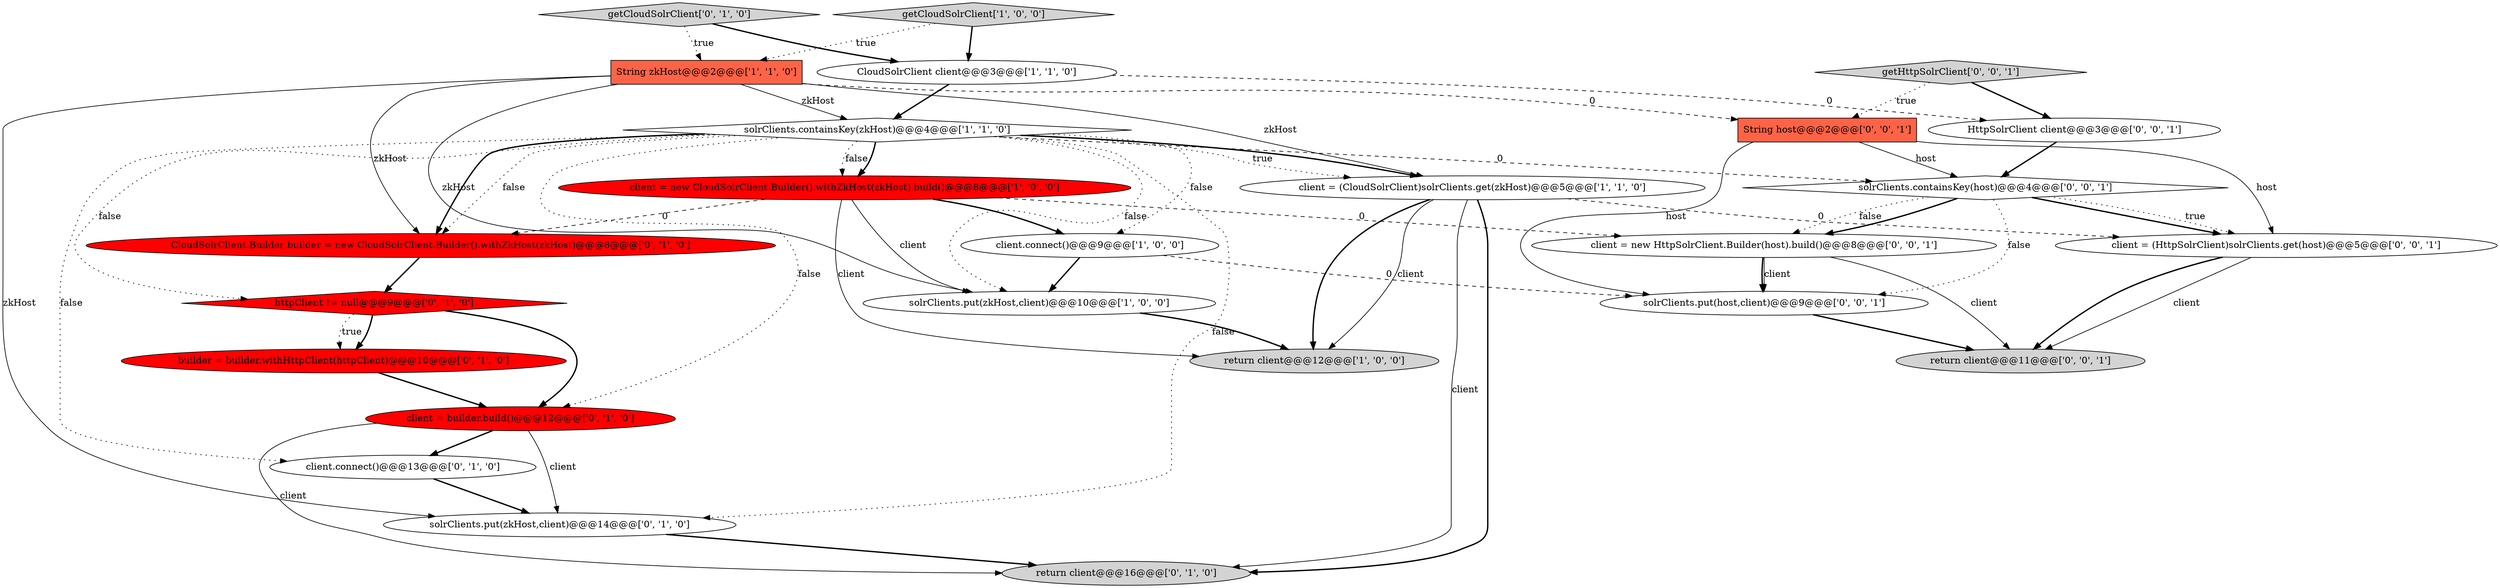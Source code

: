 digraph {
15 [style = filled, label = "builder = builder.withHttpClient(httpClient)@@@10@@@['0', '1', '0']", fillcolor = red, shape = ellipse image = "AAA1AAABBB2BBB"];
0 [style = filled, label = "solrClients.containsKey(zkHost)@@@4@@@['1', '1', '0']", fillcolor = white, shape = diamond image = "AAA0AAABBB1BBB"];
16 [style = filled, label = "solrClients.put(zkHost,client)@@@14@@@['0', '1', '0']", fillcolor = white, shape = ellipse image = "AAA0AAABBB2BBB"];
1 [style = filled, label = "return client@@@12@@@['1', '0', '0']", fillcolor = lightgray, shape = ellipse image = "AAA0AAABBB1BBB"];
23 [style = filled, label = "return client@@@11@@@['0', '0', '1']", fillcolor = lightgray, shape = ellipse image = "AAA0AAABBB3BBB"];
7 [style = filled, label = "CloudSolrClient client@@@3@@@['1', '1', '0']", fillcolor = white, shape = ellipse image = "AAA0AAABBB1BBB"];
17 [style = filled, label = "solrClients.containsKey(host)@@@4@@@['0', '0', '1']", fillcolor = white, shape = diamond image = "AAA0AAABBB3BBB"];
19 [style = filled, label = "HttpSolrClient client@@@3@@@['0', '0', '1']", fillcolor = white, shape = ellipse image = "AAA0AAABBB3BBB"];
9 [style = filled, label = "httpClient != null@@@9@@@['0', '1', '0']", fillcolor = red, shape = diamond image = "AAA1AAABBB2BBB"];
11 [style = filled, label = "getCloudSolrClient['0', '1', '0']", fillcolor = lightgray, shape = diamond image = "AAA0AAABBB2BBB"];
4 [style = filled, label = "client = new CloudSolrClient.Builder().withZkHost(zkHost).build()@@@8@@@['1', '0', '0']", fillcolor = red, shape = ellipse image = "AAA1AAABBB1BBB"];
6 [style = filled, label = "String zkHost@@@2@@@['1', '1', '0']", fillcolor = tomato, shape = box image = "AAA0AAABBB1BBB"];
10 [style = filled, label = "CloudSolrClient.Builder builder = new CloudSolrClient.Builder().withZkHost(zkHost)@@@8@@@['0', '1', '0']", fillcolor = red, shape = ellipse image = "AAA1AAABBB2BBB"];
20 [style = filled, label = "String host@@@2@@@['0', '0', '1']", fillcolor = tomato, shape = box image = "AAA0AAABBB3BBB"];
12 [style = filled, label = "return client@@@16@@@['0', '1', '0']", fillcolor = lightgray, shape = ellipse image = "AAA0AAABBB2BBB"];
2 [style = filled, label = "client = (CloudSolrClient)solrClients.get(zkHost)@@@5@@@['1', '1', '0']", fillcolor = white, shape = ellipse image = "AAA0AAABBB1BBB"];
14 [style = filled, label = "client.connect()@@@13@@@['0', '1', '0']", fillcolor = white, shape = ellipse image = "AAA0AAABBB2BBB"];
18 [style = filled, label = "getHttpSolrClient['0', '0', '1']", fillcolor = lightgray, shape = diamond image = "AAA0AAABBB3BBB"];
24 [style = filled, label = "solrClients.put(host,client)@@@9@@@['0', '0', '1']", fillcolor = white, shape = ellipse image = "AAA0AAABBB3BBB"];
3 [style = filled, label = "client.connect()@@@9@@@['1', '0', '0']", fillcolor = white, shape = ellipse image = "AAA0AAABBB1BBB"];
22 [style = filled, label = "client = (HttpSolrClient)solrClients.get(host)@@@5@@@['0', '0', '1']", fillcolor = white, shape = ellipse image = "AAA0AAABBB3BBB"];
21 [style = filled, label = "client = new HttpSolrClient.Builder(host).build()@@@8@@@['0', '0', '1']", fillcolor = white, shape = ellipse image = "AAA0AAABBB3BBB"];
8 [style = filled, label = "getCloudSolrClient['1', '0', '0']", fillcolor = lightgray, shape = diamond image = "AAA0AAABBB1BBB"];
13 [style = filled, label = "client = builder.build()@@@12@@@['0', '1', '0']", fillcolor = red, shape = ellipse image = "AAA1AAABBB2BBB"];
5 [style = filled, label = "solrClients.put(zkHost,client)@@@10@@@['1', '0', '0']", fillcolor = white, shape = ellipse image = "AAA0AAABBB1BBB"];
4->1 [style = solid, label="client"];
14->16 [style = bold, label=""];
6->10 [style = solid, label="zkHost"];
4->3 [style = bold, label=""];
2->1 [style = solid, label="client"];
15->13 [style = bold, label=""];
6->2 [style = solid, label="zkHost"];
6->20 [style = dashed, label="0"];
2->1 [style = bold, label=""];
0->2 [style = bold, label=""];
3->24 [style = dashed, label="0"];
22->23 [style = solid, label="client"];
18->19 [style = bold, label=""];
20->22 [style = solid, label="host"];
0->4 [style = dotted, label="false"];
7->0 [style = bold, label=""];
21->24 [style = bold, label=""];
19->17 [style = bold, label=""];
18->20 [style = dotted, label="true"];
17->22 [style = bold, label=""];
4->21 [style = dashed, label="0"];
0->17 [style = dashed, label="0"];
22->23 [style = bold, label=""];
6->5 [style = solid, label="zkHost"];
2->12 [style = bold, label=""];
8->7 [style = bold, label=""];
21->23 [style = solid, label="client"];
0->9 [style = dotted, label="false"];
13->16 [style = solid, label="client"];
5->1 [style = bold, label=""];
0->16 [style = dotted, label="false"];
3->5 [style = bold, label=""];
0->10 [style = bold, label=""];
4->5 [style = solid, label="client"];
8->6 [style = dotted, label="true"];
0->3 [style = dotted, label="false"];
17->21 [style = dotted, label="false"];
0->4 [style = bold, label=""];
7->19 [style = dashed, label="0"];
9->15 [style = bold, label=""];
11->6 [style = dotted, label="true"];
6->16 [style = solid, label="zkHost"];
0->14 [style = dotted, label="false"];
13->12 [style = solid, label="client"];
0->5 [style = dotted, label="false"];
17->22 [style = dotted, label="true"];
6->0 [style = solid, label="zkHost"];
2->12 [style = solid, label="client"];
10->9 [style = bold, label=""];
9->15 [style = dotted, label="true"];
0->2 [style = dotted, label="true"];
0->13 [style = dotted, label="false"];
4->10 [style = dashed, label="0"];
20->24 [style = solid, label="host"];
20->17 [style = solid, label="host"];
2->22 [style = dashed, label="0"];
13->14 [style = bold, label=""];
16->12 [style = bold, label=""];
21->24 [style = solid, label="client"];
17->21 [style = bold, label=""];
11->7 [style = bold, label=""];
17->24 [style = dotted, label="false"];
9->13 [style = bold, label=""];
24->23 [style = bold, label=""];
0->10 [style = dotted, label="false"];
}
